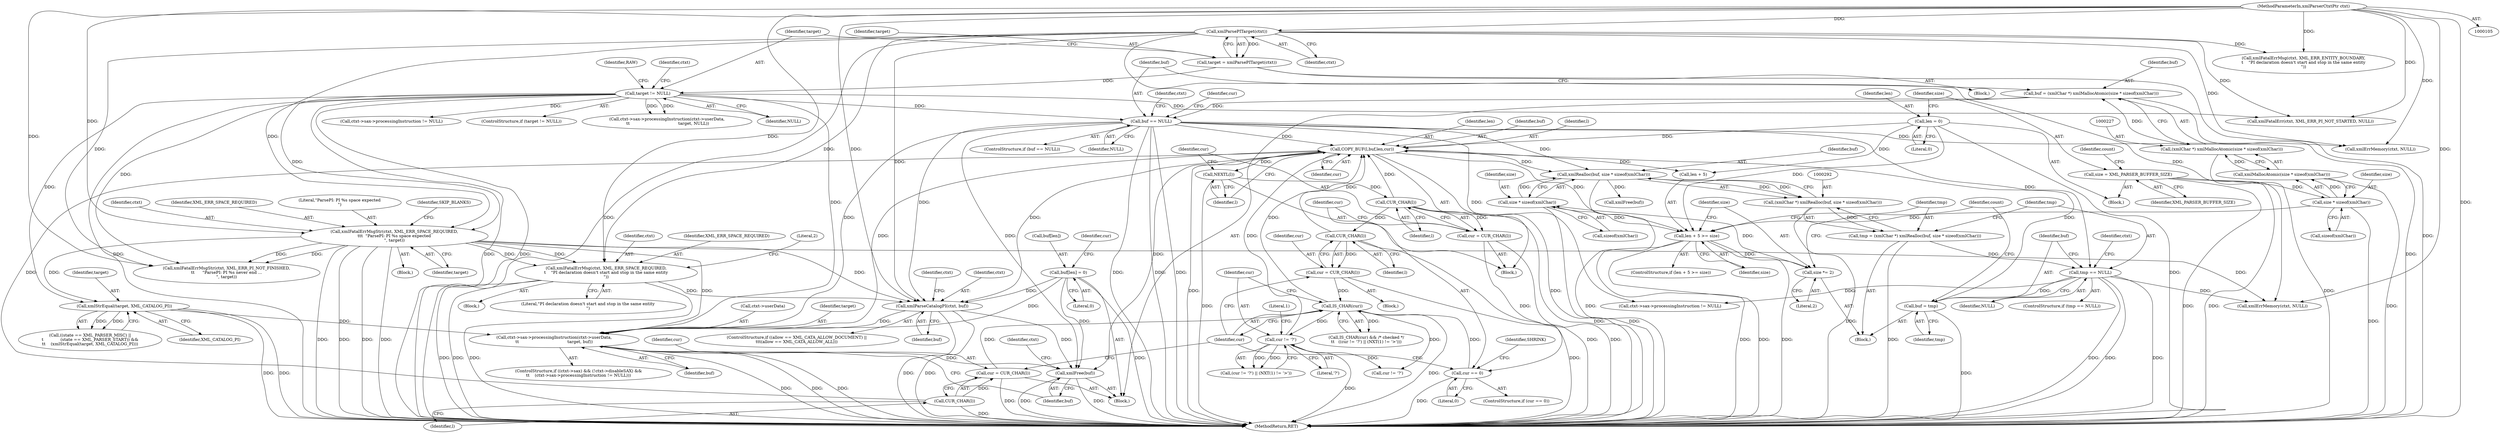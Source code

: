 digraph "0_Chrome_44a637b47793512bfb1d2589d43b8dc492a97629_0@pointer" {
"1000426" [label="(Call,ctxt->sax->processingInstruction(ctxt->userData,\n\t\t                                     target, buf))"];
"1000255" [label="(Call,xmlFatalErrMsgStr(ctxt, XML_ERR_SPACE_REQUIRED,\n\t\t\t  \"ParsePI: PI %s space expected\n\", target))"];
"1000159" [label="(Call,xmlParsePITarget(ctxt))"];
"1000106" [label="(MethodParameterIn,xmlParserCtxtPtr ctxt)"];
"1000162" [label="(Call,target != NULL)"];
"1000157" [label="(Call,target = xmlParsePITarget(ctxt))"];
"1000390" [label="(Call,xmlStrEqual(target, XML_CATALOG_PI))"];
"1000329" [label="(Call,COPY_BUF(l,buf,len,cur))"];
"1000338" [label="(Call,CUR_CHAR(l))"];
"1000334" [label="(Call,NEXTL(l))"];
"1000263" [label="(Call,CUR_CHAR(l))"];
"1000349" [label="(Call,CUR_CHAR(l))"];
"1000234" [label="(Call,buf == NULL)"];
"1000224" [label="(Call,buf = (xmlChar *) xmlMallocAtomic(size * sizeof(xmlChar)))"];
"1000226" [label="(Call,(xmlChar *) xmlMallocAtomic(size * sizeof(xmlChar)))"];
"1000228" [label="(Call,xmlMallocAtomic(size * sizeof(xmlChar)))"];
"1000229" [label="(Call,size * sizeof(xmlChar))"];
"1000117" [label="(Call,size = XML_PARSER_BUFFER_SIZE)"];
"1000315" [label="(Call,buf = tmp)"];
"1000300" [label="(Call,tmp == NULL)"];
"1000289" [label="(Call,tmp = (xmlChar *) xmlRealloc(buf, size * sizeof(xmlChar)))"];
"1000291" [label="(Call,(xmlChar *) xmlRealloc(buf, size * sizeof(xmlChar)))"];
"1000293" [label="(Call,xmlRealloc(buf, size * sizeof(xmlChar)))"];
"1000295" [label="(Call,size * sizeof(xmlChar))"];
"1000286" [label="(Call,size *= 2)"];
"1000279" [label="(Call,len + 5 >= size)"];
"1000113" [label="(Call,len = 0)"];
"1000267" [label="(Call,IS_CHAR(cur))"];
"1000347" [label="(Call,cur = CUR_CHAR(l))"];
"1000341" [label="(Call,cur == 0)"];
"1000336" [label="(Call,cur = CUR_CHAR(l))"];
"1000261" [label="(Call,cur = CUR_CHAR(l))"];
"1000270" [label="(Call,cur != '?')"];
"1000406" [label="(Call,xmlParseCatalogPI(ctxt, buf))"];
"1000375" [label="(Call,xmlFatalErrMsg(ctxt, XML_ERR_SPACE_REQUIRED,\n\t    \"PI declaration doesn't start and stop in the same entity\n\"))"];
"1000351" [label="(Call,buf[len] = 0)"];
"1000432" [label="(Call,xmlFree(buf))"];
"1000382" [label="(Call,((state == XML_PARSER_MISC) ||\n\t             (state == XML_PARSER_START)) &&\n\t\t    (xmlStrEqual(target, XML_CATALOG_PI)))"];
"1000391" [label="(Identifier,target)"];
"1000117" [label="(Call,size = XML_PARSER_BUFFER_SIZE)"];
"1000199" [label="(Call,ctxt->sax->processingInstruction != NULL)"];
"1000235" [label="(Identifier,buf)"];
"1000340" [label="(ControlStructure,if (cur == 0))"];
"1000114" [label="(Identifier,len)"];
"1000288" [label="(Literal,2)"];
"1000375" [label="(Call,xmlFatalErrMsg(ctxt, XML_ERR_SPACE_REQUIRED,\n\t    \"PI declaration doesn't start and stop in the same entity\n\"))"];
"1000295" [label="(Call,size * sizeof(xmlChar))"];
"1000286" [label="(Call,size *= 2)"];
"1000451" [label="(MethodReturn,RET)"];
"1000293" [label="(Call,xmlRealloc(buf, size * sizeof(xmlChar)))"];
"1000230" [label="(Identifier,size)"];
"1000304" [label="(Call,xmlErrMemory(ctxt, NULL))"];
"1000376" [label="(Identifier,ctxt)"];
"1000254" [label="(Block,)"];
"1000137" [label="(Block,)"];
"1000345" [label="(Identifier,SHRINK)"];
"1000377" [label="(Identifier,XML_ERR_SPACE_REQUIRED)"];
"1000352" [label="(Call,buf[len])"];
"1000161" [label="(ControlStructure,if (target != NULL))"];
"1000158" [label="(Identifier,target)"];
"1000336" [label="(Call,cur = CUR_CHAR(l))"];
"1000271" [label="(Identifier,cur)"];
"1000330" [label="(Identifier,l)"];
"1000162" [label="(Call,target != NULL)"];
"1000436" [label="(Call,xmlFatalErr(ctxt, XML_ERR_PI_NOT_STARTED, NULL))"];
"1000290" [label="(Identifier,tmp)"];
"1000433" [label="(Identifier,buf)"];
"1000361" [label="(Call,xmlFatalErrMsgStr(ctxt, XML_ERR_PI_NOT_FINISHED,\n\t\t      \"ParsePI: PI %s never end ...\n\", target))"];
"1000226" [label="(Call,(xmlChar *) xmlMallocAtomic(size * sizeof(xmlChar)))"];
"1000307" [label="(Call,xmlFree(buf))"];
"1000206" [label="(Call,ctxt->sax->processingInstruction(ctxt->userData,\n \t\t                                     target, NULL))"];
"1000437" [label="(Identifier,ctxt)"];
"1000277" [label="(Block,)"];
"1000302" [label="(Identifier,NULL)"];
"1000297" [label="(Call,sizeof(xmlChar))"];
"1000266" [label="(Call,IS_CHAR(cur) && /* checked */\n\t\t   ((cur != '?') || (NXT(1) != '>')))"];
"1000275" [label="(Literal,1)"];
"1000256" [label="(Identifier,ctxt)"];
"1000236" [label="(Identifier,NULL)"];
"1000118" [label="(Identifier,size)"];
"1000319" [label="(Identifier,count)"];
"1000255" [label="(Call,xmlFatalErrMsgStr(ctxt, XML_ERR_SPACE_REQUIRED,\n\t\t\t  \"ParsePI: PI %s space expected\n\", target))"];
"1000432" [label="(Call,xmlFree(buf))"];
"1000159" [label="(Call,xmlParsePITarget(ctxt))"];
"1000349" [label="(Call,CUR_CHAR(l))"];
"1000165" [label="(Block,)"];
"1000238" [label="(Call,xmlErrMemory(ctxt, NULL))"];
"1000224" [label="(Call,buf = (xmlChar *) xmlMallocAtomic(size * sizeof(xmlChar)))"];
"1000231" [label="(Call,sizeof(xmlChar))"];
"1000259" [label="(Identifier,target)"];
"1000344" [label="(Block,)"];
"1000280" [label="(Call,len + 5)"];
"1000234" [label="(Call,buf == NULL)"];
"1000329" [label="(Call,COPY_BUF(l,buf,len,cur))"];
"1000351" [label="(Call,buf[len] = 0)"];
"1000357" [label="(Call,cur != '?')"];
"1000169" [label="(Identifier,RAW)"];
"1000164" [label="(Identifier,NULL)"];
"1000160" [label="(Identifier,ctxt)"];
"1000430" [label="(Identifier,target)"];
"1000126" [label="(Identifier,count)"];
"1000268" [label="(Identifier,cur)"];
"1000443" [label="(Identifier,ctxt)"];
"1000279" [label="(Call,len + 5 >= size)"];
"1000355" [label="(Literal,0)"];
"1000106" [label="(MethodParameterIn,xmlParserCtxtPtr ctxt)"];
"1000392" [label="(Identifier,XML_CATALOG_PI)"];
"1000332" [label="(Identifier,len)"];
"1000315" [label="(Call,buf = tmp)"];
"1000299" [label="(ControlStructure,if (tmp == NULL))"];
"1000264" [label="(Identifier,l)"];
"1000115" [label="(Literal,0)"];
"1000270" [label="(Call,cur != '?')"];
"1000380" [label="(Literal,2)"];
"1000426" [label="(Call,ctxt->sax->processingInstruction(ctxt->userData,\n\t\t                                     target, buf))"];
"1000113" [label="(Call,len = 0)"];
"1000431" [label="(Identifier,buf)"];
"1000300" [label="(Call,tmp == NULL)"];
"1000407" [label="(Identifier,ctxt)"];
"1000408" [label="(Identifier,buf)"];
"1000342" [label="(Identifier,cur)"];
"1000257" [label="(Identifier,XML_ERR_SPACE_REQUIRED)"];
"1000419" [label="(Call,ctxt->sax->processingInstruction != NULL)"];
"1000406" [label="(Call,xmlParseCatalogPI(ctxt, buf))"];
"1000263" [label="(Call,CUR_CHAR(l))"];
"1000272" [label="(Literal,'?')"];
"1000294" [label="(Identifier,buf)"];
"1000335" [label="(Identifier,l)"];
"1000239" [label="(Identifier,ctxt)"];
"1000183" [label="(Call,xmlFatalErrMsg(ctxt, XML_ERR_ENTITY_BOUNDARY,\n\t    \"PI declaration doesn't start and stop in the same entity\n\"))"];
"1000348" [label="(Identifier,cur)"];
"1000334" [label="(Call,NEXTL(l))"];
"1000317" [label="(Identifier,tmp)"];
"1000107" [label="(Block,)"];
"1000233" [label="(ControlStructure,if (buf == NULL))"];
"1000296" [label="(Identifier,size)"];
"1000316" [label="(Identifier,buf)"];
"1000248" [label="(Identifier,cur)"];
"1000338" [label="(Call,CUR_CHAR(l))"];
"1000305" [label="(Identifier,ctxt)"];
"1000343" [label="(Literal,0)"];
"1000283" [label="(Identifier,size)"];
"1000267" [label="(Call,IS_CHAR(cur))"];
"1000291" [label="(Call,(xmlChar *) xmlRealloc(buf, size * sizeof(xmlChar)))"];
"1000163" [label="(Identifier,target)"];
"1000157" [label="(Call,target = xmlParsePITarget(ctxt))"];
"1000347" [label="(Call,cur = CUR_CHAR(l))"];
"1000278" [label="(ControlStructure,if (len + 5 >= size))"];
"1000333" [label="(Identifier,cur)"];
"1000225" [label="(Identifier,buf)"];
"1000119" [label="(Identifier,XML_PARSER_BUFFER_SIZE)"];
"1000284" [label="(Block,)"];
"1000258" [label="(Literal,\"ParsePI: PI %s space expected\n\")"];
"1000260" [label="(Identifier,SKIP_BLANKS)"];
"1000427" [label="(Call,ctxt->userData)"];
"1000262" [label="(Identifier,cur)"];
"1000398" [label="(ControlStructure,if ((allow == XML_CATA_ALLOW_DOCUMENT) ||\n\t\t\t(allow == XML_CATA_ALLOW_ALL)))"];
"1000301" [label="(Identifier,tmp)"];
"1000390" [label="(Call,xmlStrEqual(target, XML_CATALOG_PI))"];
"1000269" [label="(Call,(cur != '?') || (NXT(1) != '>'))"];
"1000287" [label="(Identifier,size)"];
"1000339" [label="(Identifier,l)"];
"1000350" [label="(Identifier,l)"];
"1000228" [label="(Call,xmlMallocAtomic(size * sizeof(xmlChar)))"];
"1000378" [label="(Literal,\"PI declaration doesn't start and stop in the same entity\n\")"];
"1000289" [label="(Call,tmp = (xmlChar *) xmlRealloc(buf, size * sizeof(xmlChar)))"];
"1000358" [label="(Identifier,cur)"];
"1000337" [label="(Identifier,cur)"];
"1000261" [label="(Call,cur = CUR_CHAR(l))"];
"1000341" [label="(Call,cur == 0)"];
"1000331" [label="(Identifier,buf)"];
"1000412" [label="(Identifier,ctxt)"];
"1000409" [label="(ControlStructure,if ((ctxt->sax) && (!ctxt->disableSAX) &&\n\t\t    (ctxt->sax->processingInstruction != NULL)))"];
"1000229" [label="(Call,size * sizeof(xmlChar))"];
"1000374" [label="(Block,)"];
"1000426" -> "1000409"  [label="AST: "];
"1000426" -> "1000431"  [label="CFG: "];
"1000427" -> "1000426"  [label="AST: "];
"1000430" -> "1000426"  [label="AST: "];
"1000431" -> "1000426"  [label="AST: "];
"1000433" -> "1000426"  [label="CFG: "];
"1000426" -> "1000451"  [label="DDG: "];
"1000426" -> "1000451"  [label="DDG: "];
"1000426" -> "1000451"  [label="DDG: "];
"1000255" -> "1000426"  [label="DDG: "];
"1000390" -> "1000426"  [label="DDG: "];
"1000162" -> "1000426"  [label="DDG: "];
"1000329" -> "1000426"  [label="DDG: "];
"1000234" -> "1000426"  [label="DDG: "];
"1000406" -> "1000426"  [label="DDG: "];
"1000351" -> "1000426"  [label="DDG: "];
"1000426" -> "1000432"  [label="DDG: "];
"1000255" -> "1000254"  [label="AST: "];
"1000255" -> "1000259"  [label="CFG: "];
"1000256" -> "1000255"  [label="AST: "];
"1000257" -> "1000255"  [label="AST: "];
"1000258" -> "1000255"  [label="AST: "];
"1000259" -> "1000255"  [label="AST: "];
"1000260" -> "1000255"  [label="CFG: "];
"1000255" -> "1000451"  [label="DDG: "];
"1000255" -> "1000451"  [label="DDG: "];
"1000255" -> "1000451"  [label="DDG: "];
"1000255" -> "1000451"  [label="DDG: "];
"1000159" -> "1000255"  [label="DDG: "];
"1000106" -> "1000255"  [label="DDG: "];
"1000162" -> "1000255"  [label="DDG: "];
"1000255" -> "1000304"  [label="DDG: "];
"1000255" -> "1000361"  [label="DDG: "];
"1000255" -> "1000361"  [label="DDG: "];
"1000255" -> "1000375"  [label="DDG: "];
"1000255" -> "1000375"  [label="DDG: "];
"1000255" -> "1000390"  [label="DDG: "];
"1000255" -> "1000406"  [label="DDG: "];
"1000159" -> "1000157"  [label="AST: "];
"1000159" -> "1000160"  [label="CFG: "];
"1000160" -> "1000159"  [label="AST: "];
"1000157" -> "1000159"  [label="CFG: "];
"1000159" -> "1000451"  [label="DDG: "];
"1000159" -> "1000157"  [label="DDG: "];
"1000106" -> "1000159"  [label="DDG: "];
"1000159" -> "1000183"  [label="DDG: "];
"1000159" -> "1000238"  [label="DDG: "];
"1000159" -> "1000304"  [label="DDG: "];
"1000159" -> "1000361"  [label="DDG: "];
"1000159" -> "1000375"  [label="DDG: "];
"1000159" -> "1000406"  [label="DDG: "];
"1000159" -> "1000436"  [label="DDG: "];
"1000106" -> "1000105"  [label="AST: "];
"1000106" -> "1000451"  [label="DDG: "];
"1000106" -> "1000183"  [label="DDG: "];
"1000106" -> "1000238"  [label="DDG: "];
"1000106" -> "1000304"  [label="DDG: "];
"1000106" -> "1000361"  [label="DDG: "];
"1000106" -> "1000375"  [label="DDG: "];
"1000106" -> "1000406"  [label="DDG: "];
"1000106" -> "1000436"  [label="DDG: "];
"1000162" -> "1000161"  [label="AST: "];
"1000162" -> "1000164"  [label="CFG: "];
"1000163" -> "1000162"  [label="AST: "];
"1000164" -> "1000162"  [label="AST: "];
"1000169" -> "1000162"  [label="CFG: "];
"1000437" -> "1000162"  [label="CFG: "];
"1000162" -> "1000451"  [label="DDG: "];
"1000162" -> "1000451"  [label="DDG: "];
"1000162" -> "1000451"  [label="DDG: "];
"1000157" -> "1000162"  [label="DDG: "];
"1000162" -> "1000199"  [label="DDG: "];
"1000162" -> "1000206"  [label="DDG: "];
"1000162" -> "1000206"  [label="DDG: "];
"1000162" -> "1000234"  [label="DDG: "];
"1000162" -> "1000361"  [label="DDG: "];
"1000162" -> "1000390"  [label="DDG: "];
"1000162" -> "1000436"  [label="DDG: "];
"1000157" -> "1000137"  [label="AST: "];
"1000158" -> "1000157"  [label="AST: "];
"1000163" -> "1000157"  [label="CFG: "];
"1000157" -> "1000451"  [label="DDG: "];
"1000390" -> "1000382"  [label="AST: "];
"1000390" -> "1000392"  [label="CFG: "];
"1000391" -> "1000390"  [label="AST: "];
"1000392" -> "1000390"  [label="AST: "];
"1000382" -> "1000390"  [label="CFG: "];
"1000390" -> "1000451"  [label="DDG: "];
"1000390" -> "1000451"  [label="DDG: "];
"1000390" -> "1000382"  [label="DDG: "];
"1000390" -> "1000382"  [label="DDG: "];
"1000329" -> "1000277"  [label="AST: "];
"1000329" -> "1000333"  [label="CFG: "];
"1000330" -> "1000329"  [label="AST: "];
"1000331" -> "1000329"  [label="AST: "];
"1000332" -> "1000329"  [label="AST: "];
"1000333" -> "1000329"  [label="AST: "];
"1000335" -> "1000329"  [label="CFG: "];
"1000329" -> "1000451"  [label="DDG: "];
"1000329" -> "1000451"  [label="DDG: "];
"1000329" -> "1000279"  [label="DDG: "];
"1000329" -> "1000280"  [label="DDG: "];
"1000329" -> "1000293"  [label="DDG: "];
"1000338" -> "1000329"  [label="DDG: "];
"1000263" -> "1000329"  [label="DDG: "];
"1000349" -> "1000329"  [label="DDG: "];
"1000234" -> "1000329"  [label="DDG: "];
"1000315" -> "1000329"  [label="DDG: "];
"1000113" -> "1000329"  [label="DDG: "];
"1000267" -> "1000329"  [label="DDG: "];
"1000270" -> "1000329"  [label="DDG: "];
"1000329" -> "1000334"  [label="DDG: "];
"1000329" -> "1000406"  [label="DDG: "];
"1000329" -> "1000432"  [label="DDG: "];
"1000338" -> "1000336"  [label="AST: "];
"1000338" -> "1000339"  [label="CFG: "];
"1000339" -> "1000338"  [label="AST: "];
"1000336" -> "1000338"  [label="CFG: "];
"1000338" -> "1000451"  [label="DDG: "];
"1000338" -> "1000336"  [label="DDG: "];
"1000334" -> "1000338"  [label="DDG: "];
"1000338" -> "1000349"  [label="DDG: "];
"1000334" -> "1000277"  [label="AST: "];
"1000334" -> "1000335"  [label="CFG: "];
"1000335" -> "1000334"  [label="AST: "];
"1000337" -> "1000334"  [label="CFG: "];
"1000334" -> "1000451"  [label="DDG: "];
"1000263" -> "1000261"  [label="AST: "];
"1000263" -> "1000264"  [label="CFG: "];
"1000264" -> "1000263"  [label="AST: "];
"1000261" -> "1000263"  [label="CFG: "];
"1000263" -> "1000451"  [label="DDG: "];
"1000263" -> "1000261"  [label="DDG: "];
"1000349" -> "1000347"  [label="AST: "];
"1000349" -> "1000350"  [label="CFG: "];
"1000350" -> "1000349"  [label="AST: "];
"1000347" -> "1000349"  [label="CFG: "];
"1000349" -> "1000451"  [label="DDG: "];
"1000349" -> "1000347"  [label="DDG: "];
"1000234" -> "1000233"  [label="AST: "];
"1000234" -> "1000236"  [label="CFG: "];
"1000235" -> "1000234"  [label="AST: "];
"1000236" -> "1000234"  [label="AST: "];
"1000239" -> "1000234"  [label="CFG: "];
"1000248" -> "1000234"  [label="CFG: "];
"1000234" -> "1000451"  [label="DDG: "];
"1000234" -> "1000451"  [label="DDG: "];
"1000234" -> "1000451"  [label="DDG: "];
"1000224" -> "1000234"  [label="DDG: "];
"1000234" -> "1000238"  [label="DDG: "];
"1000234" -> "1000293"  [label="DDG: "];
"1000234" -> "1000300"  [label="DDG: "];
"1000234" -> "1000406"  [label="DDG: "];
"1000234" -> "1000419"  [label="DDG: "];
"1000234" -> "1000432"  [label="DDG: "];
"1000224" -> "1000165"  [label="AST: "];
"1000224" -> "1000226"  [label="CFG: "];
"1000225" -> "1000224"  [label="AST: "];
"1000226" -> "1000224"  [label="AST: "];
"1000235" -> "1000224"  [label="CFG: "];
"1000224" -> "1000451"  [label="DDG: "];
"1000226" -> "1000224"  [label="DDG: "];
"1000226" -> "1000228"  [label="CFG: "];
"1000227" -> "1000226"  [label="AST: "];
"1000228" -> "1000226"  [label="AST: "];
"1000226" -> "1000451"  [label="DDG: "];
"1000228" -> "1000226"  [label="DDG: "];
"1000228" -> "1000229"  [label="CFG: "];
"1000229" -> "1000228"  [label="AST: "];
"1000228" -> "1000451"  [label="DDG: "];
"1000229" -> "1000228"  [label="DDG: "];
"1000229" -> "1000231"  [label="CFG: "];
"1000230" -> "1000229"  [label="AST: "];
"1000231" -> "1000229"  [label="AST: "];
"1000229" -> "1000451"  [label="DDG: "];
"1000117" -> "1000229"  [label="DDG: "];
"1000229" -> "1000279"  [label="DDG: "];
"1000117" -> "1000107"  [label="AST: "];
"1000117" -> "1000119"  [label="CFG: "];
"1000118" -> "1000117"  [label="AST: "];
"1000119" -> "1000117"  [label="AST: "];
"1000126" -> "1000117"  [label="CFG: "];
"1000117" -> "1000451"  [label="DDG: "];
"1000117" -> "1000451"  [label="DDG: "];
"1000315" -> "1000284"  [label="AST: "];
"1000315" -> "1000317"  [label="CFG: "];
"1000316" -> "1000315"  [label="AST: "];
"1000317" -> "1000315"  [label="AST: "];
"1000319" -> "1000315"  [label="CFG: "];
"1000315" -> "1000451"  [label="DDG: "];
"1000300" -> "1000315"  [label="DDG: "];
"1000300" -> "1000299"  [label="AST: "];
"1000300" -> "1000302"  [label="CFG: "];
"1000301" -> "1000300"  [label="AST: "];
"1000302" -> "1000300"  [label="AST: "];
"1000305" -> "1000300"  [label="CFG: "];
"1000316" -> "1000300"  [label="CFG: "];
"1000300" -> "1000451"  [label="DDG: "];
"1000300" -> "1000451"  [label="DDG: "];
"1000300" -> "1000451"  [label="DDG: "];
"1000289" -> "1000300"  [label="DDG: "];
"1000300" -> "1000304"  [label="DDG: "];
"1000300" -> "1000419"  [label="DDG: "];
"1000289" -> "1000284"  [label="AST: "];
"1000289" -> "1000291"  [label="CFG: "];
"1000290" -> "1000289"  [label="AST: "];
"1000291" -> "1000289"  [label="AST: "];
"1000301" -> "1000289"  [label="CFG: "];
"1000289" -> "1000451"  [label="DDG: "];
"1000291" -> "1000289"  [label="DDG: "];
"1000291" -> "1000293"  [label="CFG: "];
"1000292" -> "1000291"  [label="AST: "];
"1000293" -> "1000291"  [label="AST: "];
"1000291" -> "1000451"  [label="DDG: "];
"1000293" -> "1000291"  [label="DDG: "];
"1000293" -> "1000291"  [label="DDG: "];
"1000293" -> "1000295"  [label="CFG: "];
"1000294" -> "1000293"  [label="AST: "];
"1000295" -> "1000293"  [label="AST: "];
"1000293" -> "1000451"  [label="DDG: "];
"1000295" -> "1000293"  [label="DDG: "];
"1000293" -> "1000307"  [label="DDG: "];
"1000295" -> "1000297"  [label="CFG: "];
"1000296" -> "1000295"  [label="AST: "];
"1000297" -> "1000295"  [label="AST: "];
"1000295" -> "1000451"  [label="DDG: "];
"1000295" -> "1000279"  [label="DDG: "];
"1000286" -> "1000295"  [label="DDG: "];
"1000286" -> "1000284"  [label="AST: "];
"1000286" -> "1000288"  [label="CFG: "];
"1000287" -> "1000286"  [label="AST: "];
"1000288" -> "1000286"  [label="AST: "];
"1000290" -> "1000286"  [label="CFG: "];
"1000279" -> "1000286"  [label="DDG: "];
"1000279" -> "1000278"  [label="AST: "];
"1000279" -> "1000283"  [label="CFG: "];
"1000280" -> "1000279"  [label="AST: "];
"1000283" -> "1000279"  [label="AST: "];
"1000287" -> "1000279"  [label="CFG: "];
"1000319" -> "1000279"  [label="CFG: "];
"1000279" -> "1000451"  [label="DDG: "];
"1000279" -> "1000451"  [label="DDG: "];
"1000279" -> "1000451"  [label="DDG: "];
"1000113" -> "1000279"  [label="DDG: "];
"1000113" -> "1000107"  [label="AST: "];
"1000113" -> "1000115"  [label="CFG: "];
"1000114" -> "1000113"  [label="AST: "];
"1000115" -> "1000113"  [label="AST: "];
"1000118" -> "1000113"  [label="CFG: "];
"1000113" -> "1000451"  [label="DDG: "];
"1000113" -> "1000280"  [label="DDG: "];
"1000267" -> "1000266"  [label="AST: "];
"1000267" -> "1000268"  [label="CFG: "];
"1000268" -> "1000267"  [label="AST: "];
"1000271" -> "1000267"  [label="CFG: "];
"1000266" -> "1000267"  [label="CFG: "];
"1000267" -> "1000451"  [label="DDG: "];
"1000267" -> "1000266"  [label="DDG: "];
"1000347" -> "1000267"  [label="DDG: "];
"1000341" -> "1000267"  [label="DDG: "];
"1000261" -> "1000267"  [label="DDG: "];
"1000267" -> "1000270"  [label="DDG: "];
"1000267" -> "1000357"  [label="DDG: "];
"1000347" -> "1000344"  [label="AST: "];
"1000348" -> "1000347"  [label="AST: "];
"1000268" -> "1000347"  [label="CFG: "];
"1000347" -> "1000451"  [label="DDG: "];
"1000341" -> "1000340"  [label="AST: "];
"1000341" -> "1000343"  [label="CFG: "];
"1000342" -> "1000341"  [label="AST: "];
"1000343" -> "1000341"  [label="AST: "];
"1000268" -> "1000341"  [label="CFG: "];
"1000345" -> "1000341"  [label="CFG: "];
"1000341" -> "1000451"  [label="DDG: "];
"1000336" -> "1000341"  [label="DDG: "];
"1000336" -> "1000277"  [label="AST: "];
"1000337" -> "1000336"  [label="AST: "];
"1000342" -> "1000336"  [label="CFG: "];
"1000336" -> "1000451"  [label="DDG: "];
"1000261" -> "1000165"  [label="AST: "];
"1000262" -> "1000261"  [label="AST: "];
"1000268" -> "1000261"  [label="CFG: "];
"1000261" -> "1000451"  [label="DDG: "];
"1000270" -> "1000269"  [label="AST: "];
"1000270" -> "1000272"  [label="CFG: "];
"1000271" -> "1000270"  [label="AST: "];
"1000272" -> "1000270"  [label="AST: "];
"1000275" -> "1000270"  [label="CFG: "];
"1000269" -> "1000270"  [label="CFG: "];
"1000270" -> "1000451"  [label="DDG: "];
"1000270" -> "1000269"  [label="DDG: "];
"1000270" -> "1000269"  [label="DDG: "];
"1000270" -> "1000357"  [label="DDG: "];
"1000406" -> "1000398"  [label="AST: "];
"1000406" -> "1000408"  [label="CFG: "];
"1000407" -> "1000406"  [label="AST: "];
"1000408" -> "1000406"  [label="AST: "];
"1000412" -> "1000406"  [label="CFG: "];
"1000406" -> "1000451"  [label="DDG: "];
"1000406" -> "1000451"  [label="DDG: "];
"1000375" -> "1000406"  [label="DDG: "];
"1000351" -> "1000406"  [label="DDG: "];
"1000406" -> "1000432"  [label="DDG: "];
"1000375" -> "1000374"  [label="AST: "];
"1000375" -> "1000378"  [label="CFG: "];
"1000376" -> "1000375"  [label="AST: "];
"1000377" -> "1000375"  [label="AST: "];
"1000378" -> "1000375"  [label="AST: "];
"1000380" -> "1000375"  [label="CFG: "];
"1000375" -> "1000451"  [label="DDG: "];
"1000375" -> "1000451"  [label="DDG: "];
"1000375" -> "1000451"  [label="DDG: "];
"1000351" -> "1000165"  [label="AST: "];
"1000351" -> "1000355"  [label="CFG: "];
"1000352" -> "1000351"  [label="AST: "];
"1000355" -> "1000351"  [label="AST: "];
"1000358" -> "1000351"  [label="CFG: "];
"1000351" -> "1000451"  [label="DDG: "];
"1000351" -> "1000432"  [label="DDG: "];
"1000432" -> "1000165"  [label="AST: "];
"1000432" -> "1000433"  [label="CFG: "];
"1000433" -> "1000432"  [label="AST: "];
"1000443" -> "1000432"  [label="CFG: "];
"1000432" -> "1000451"  [label="DDG: "];
"1000432" -> "1000451"  [label="DDG: "];
}
